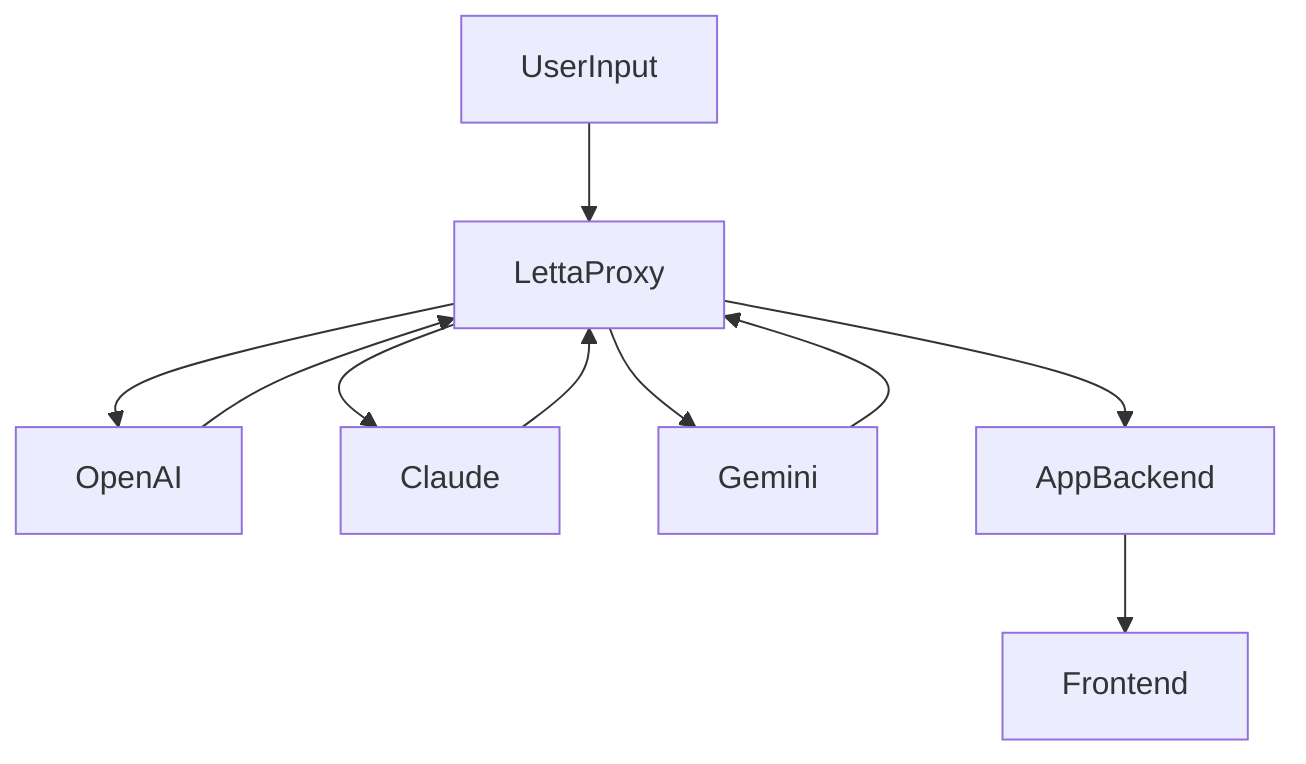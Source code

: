 graph TD;
  UserInput-->LettaProxy;
  LettaProxy-->OpenAI;
  LettaProxy-->Claude;
  LettaProxy-->Gemini;
  OpenAI-->LettaProxy;
  Claude-->LettaProxy;
  Gemini-->LettaProxy;
  LettaProxy-->AppBackend;
  AppBackend-->Frontend;